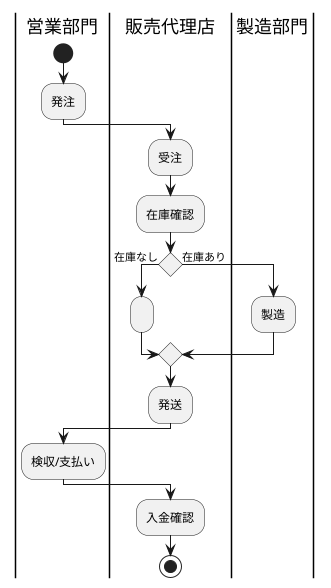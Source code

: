 @startuml 演習7-2
    |営業部門|
    start
    :発注;
    |販売代理店|
        :受注;
        :在庫確認;
        if () is (在庫なし) then 
            :;
    |製造部門|
        else (在庫あり)
            :製造;
        endif
    |販売代理店|
        :発送;
    |営業部門|
        :検収/支払い;
    |販売代理店|
        :入金確認;
    stop
@enduml
